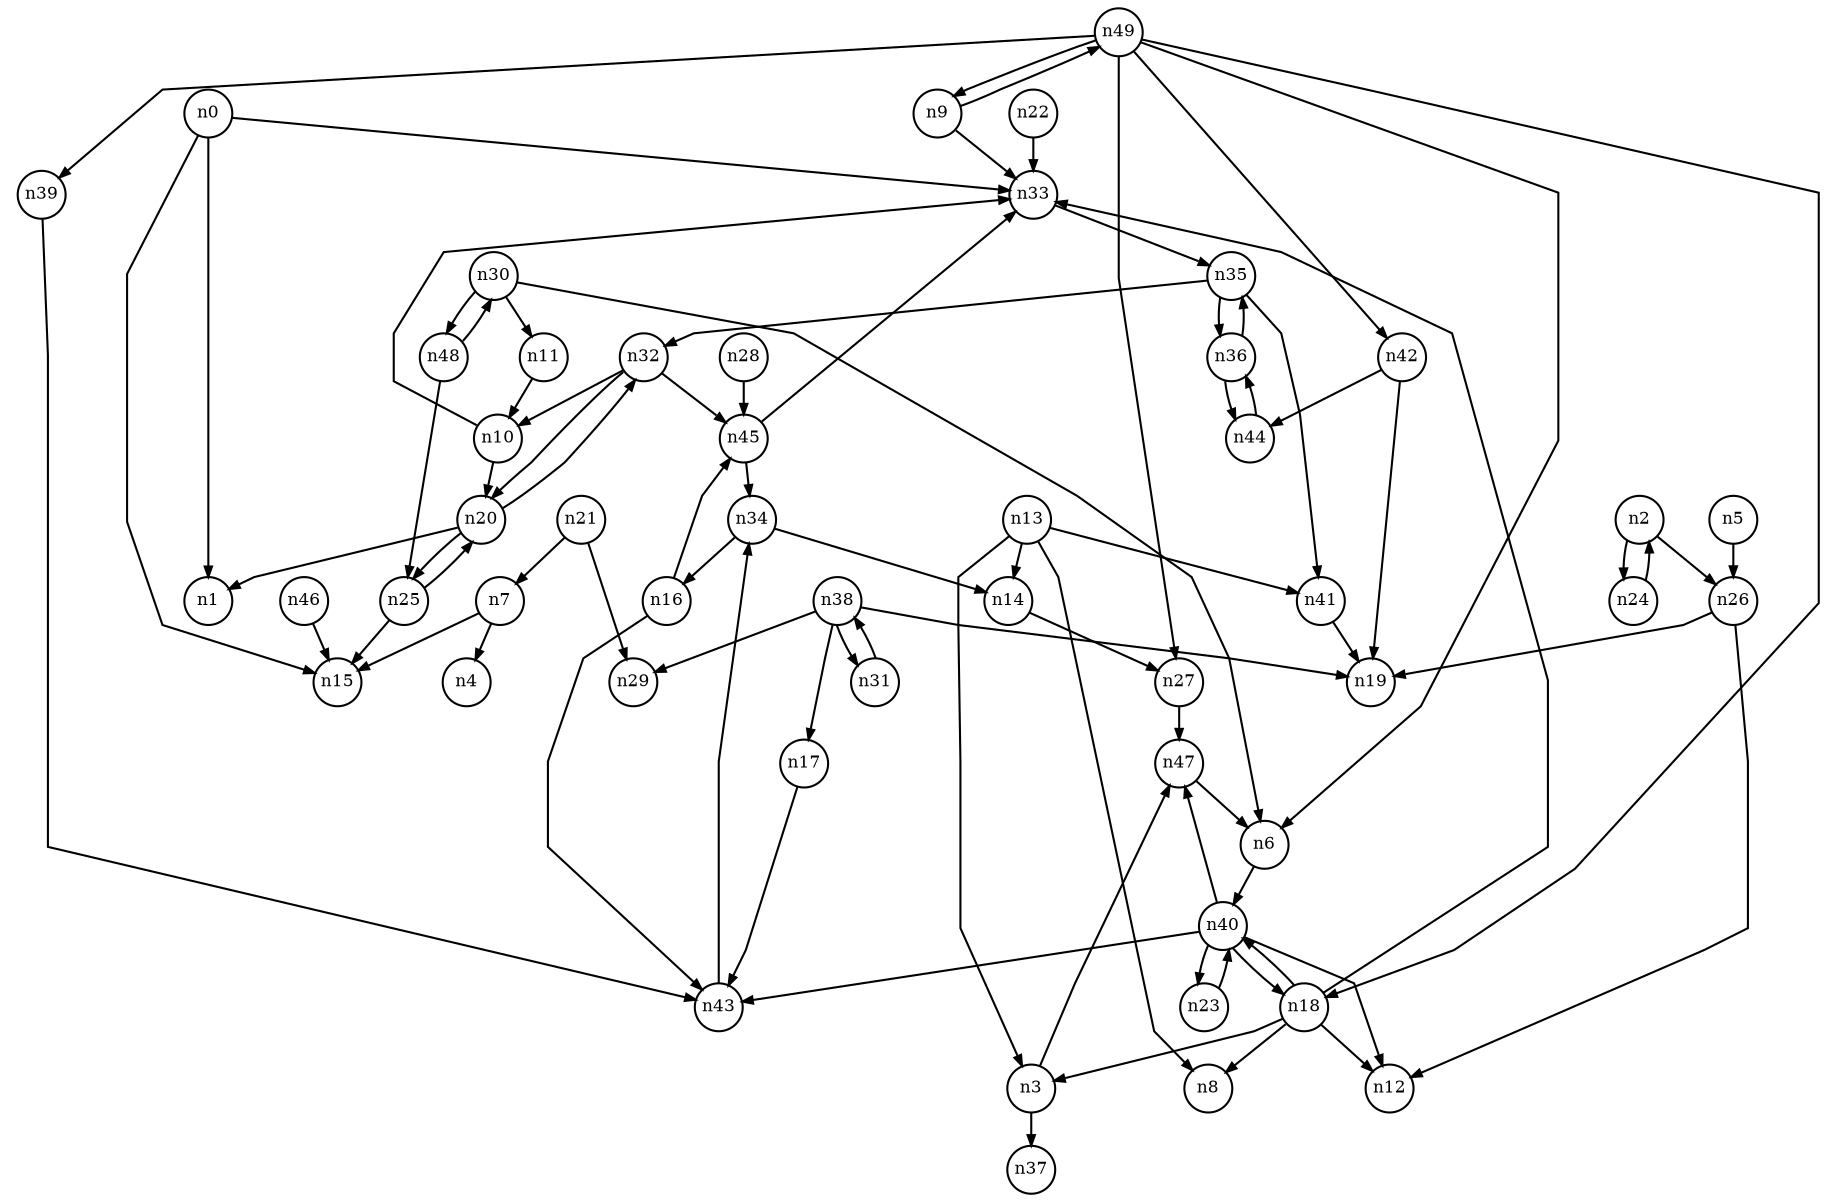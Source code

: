 digraph G{
splines=polyline;
ranksep=0.22;
nodesep=0.22;
nodesize=0.16;
fontsize=8
edge [arrowsize=0.5]
node [fontsize=8 shape=circle width=0.32 fixedsize=shape];

n0 -> n1
n0 -> n15
n0 -> n33
n33 -> n35
n24 -> n2
n2 -> n24
n2 -> n26
n26 -> n12
n26 -> n19
n3 -> n37
n3 -> n47
n47 -> n6
n5 -> n26
n7 -> n4
n7 -> n15
n9 -> n33
n9 -> n49
n10 -> n33
n10 -> n20
n11 -> n10
n13 -> n3
n13 -> n8
n13 -> n14
n13 -> n41
n14 -> n27
n41 -> n19
n27 -> n47
n43 -> n34
n16 -> n43
n16 -> n45
n45 -> n33
n45 -> n34
n17 -> n43
n18 -> n3
n18 -> n8
n18 -> n12
n18 -> n33
n18 -> n40
n20 -> n1
n20 -> n25
n20 -> n32
n25 -> n15
n25 -> n20
n32 -> n10
n32 -> n45
n32 -> n20
n21 -> n7
n21 -> n29
n22 -> n33
n28 -> n45
n6 -> n40
n30 -> n6
n30 -> n11
n30 -> n48
n48 -> n25
n48 -> n30
n34 -> n14
n34 -> n16
n35 -> n32
n35 -> n41
n35 -> n36
n36 -> n35
n36 -> n44
n44 -> n36
n38 -> n17
n38 -> n19
n38 -> n29
n38 -> n31
n31 -> n38
n39 -> n43
n40 -> n12
n40 -> n18
n40 -> n23
n40 -> n43
n40 -> n47
n23 -> n40
n42 -> n19
n42 -> n44
n46 -> n15
n49 -> n6
n49 -> n9
n49 -> n18
n49 -> n27
n49 -> n39
n49 -> n42
}
